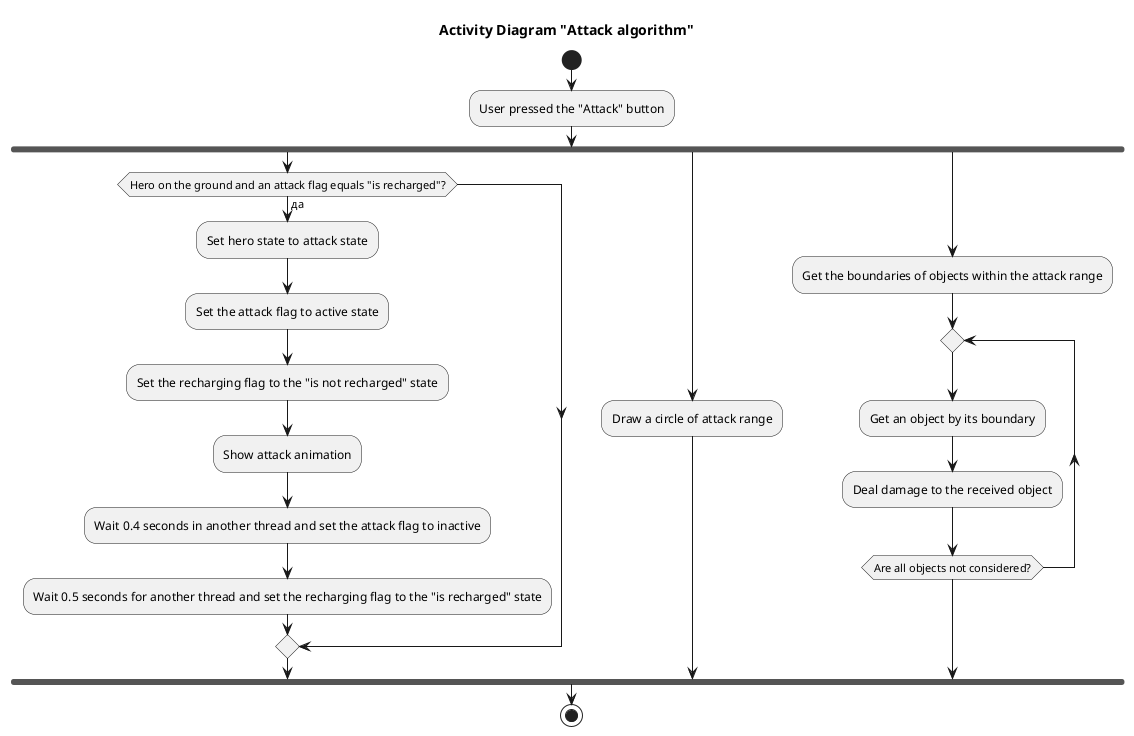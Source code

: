 @startuml
title Activity Diagram "Attack algorithm"

start

:User pressed the "Attack" button;

fork 
    if (Hero on the ground and an attack flag equals "is recharged"?) then(да)
        :Set hero state to attack state;
        :Set the attack flag to active state;
        :Set the recharging flag to the "is not recharged" state;
        :Show attack animation;
        :Wait 0.4 seconds in another thread and set the attack flag to inactive;
        :Wait 0.5 seconds for another thread and set the recharging flag to the "is recharged" state;
    endif

fork again
    :Draw a circle of attack range;

fork again 
    :Get the boundaries of objects within the attack range;
    repeat
        :Get an object by its boundary;
        :Deal damage to the received object;
    repeat while (Are all objects not considered?)

end fork

stop

@enduml